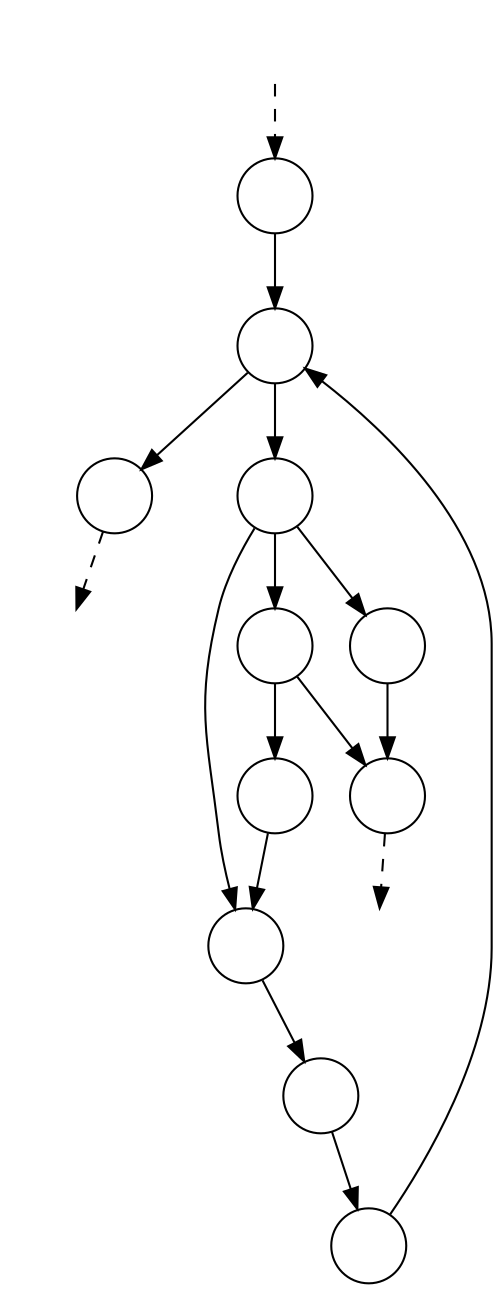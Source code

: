 digraph G {
	graph [fontsize=5 overlap=false splines=true];
	node [fontsize=10];
	o1 [shape=circle label=""];
	o2 [shape=circle label=""];
	o3 [shape=circle label=""];
	o4 [shape=circle label=""];
	o5 [shape=circle label=""];
	o6 [shape=circle label=""];
	o7 [shape=circle label=""];
	o8 [shape=circle label=""];
	o9 [shape=circle label=""];
	o10 [shape=circle label=""];
	o11 [shape=circle label=""];
	o12 [style=invisible]
	o13 [style=invisible]
	o14 [style=invisible]
	 
	o1->o3;
	o3->o2;
	o3->o7;
	o4->o3;
	o5->o4;
	o6->o5;
	o7->o6;
	o7->o8 [len=1.1];
	o7->o11;
	o8->o9;
	o10->o6;
	o11->o10;
	o11->o9;
	
	o12->o1 [style=dashed];
	o2->o13 [style=dashed];
    o9->o14 [style=dashed];	
}